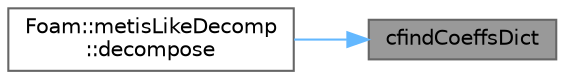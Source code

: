 digraph "cfindCoeffsDict"
{
 // LATEX_PDF_SIZE
  bgcolor="transparent";
  edge [fontname=Helvetica,fontsize=10,labelfontname=Helvetica,labelfontsize=10];
  node [fontname=Helvetica,fontsize=10,shape=box,height=0.2,width=0.4];
  rankdir="RL";
  Node1 [id="Node000001",label="cfindCoeffsDict",height=0.2,width=0.4,color="gray40", fillcolor="grey60", style="filled", fontcolor="black",tooltip=" "];
  Node1 -> Node2 [id="edge1_Node000001_Node000002",dir="back",color="steelblue1",style="solid",tooltip=" "];
  Node2 [id="Node000002",label="Foam::metisLikeDecomp\l::decompose",height=0.2,width=0.4,color="grey40", fillcolor="white", style="filled",URL="$classFoam_1_1metisLikeDecomp.html#a56f7476479edfb959f696a3fb203fed5",tooltip=" "];
}
